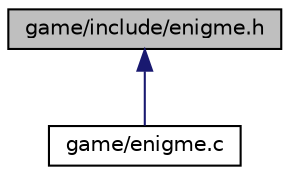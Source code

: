 digraph "game/include/enigme.h"
{
 // LATEX_PDF_SIZE
  edge [fontname="Helvetica",fontsize="10",labelfontname="Helvetica",labelfontsize="10"];
  node [fontname="Helvetica",fontsize="10",shape=record];
  Node1 [label="game/include/enigme.h",height=0.2,width=0.4,color="black", fillcolor="grey75", style="filled", fontcolor="black",tooltip="Enigmes."];
  Node1 -> Node2 [dir="back",color="midnightblue",fontsize="10",style="solid",fontname="Helvetica"];
  Node2 [label="game/enigme.c",height=0.2,width=0.4,color="black", fillcolor="white", style="filled",URL="$d5/dad/game_2enigme_8c.html",tooltip="Enigmes."];
}
